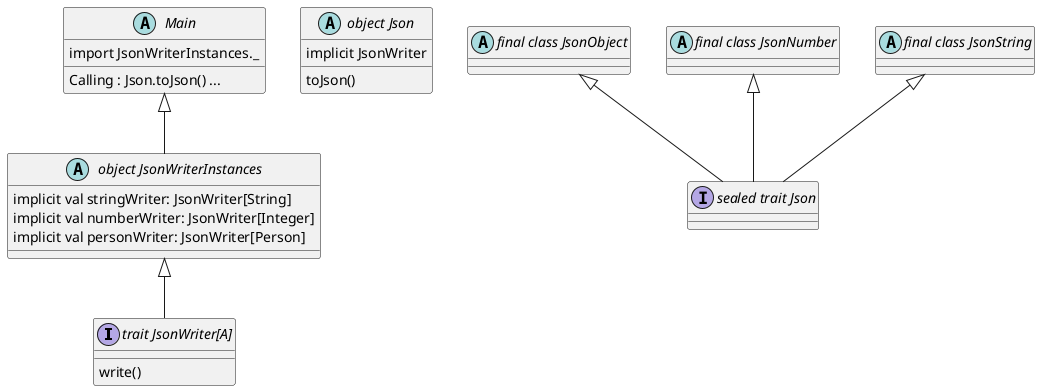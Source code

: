 @startuml

interface "trait JsonWriter[A]" {
write()
}

abstract "object JsonWriterInstances" {
implicit val stringWriter: JsonWriter[String]
implicit val numberWriter: JsonWriter[Integer]
implicit val personWriter: JsonWriter[Person]
}

abstract "object Json" {
implicit JsonWriter
toJson()
}
interface "sealed trait Json"

abstract "final class JsonObject"
abstract "final class JsonNumber"
abstract "final class JsonString"

"final class JsonString" <|-- "sealed trait Json"
"final class JsonObject" <|-- "sealed trait Json"
"final class JsonNumber" <|-- "sealed trait Json"

"object JsonWriterInstances" <|-- "trait JsonWriter[A]"
Main <|-- "object JsonWriterInstances"

abstract Main {
    import JsonWriterInstances._
    Calling : Json.toJson() ...
}



@enduml